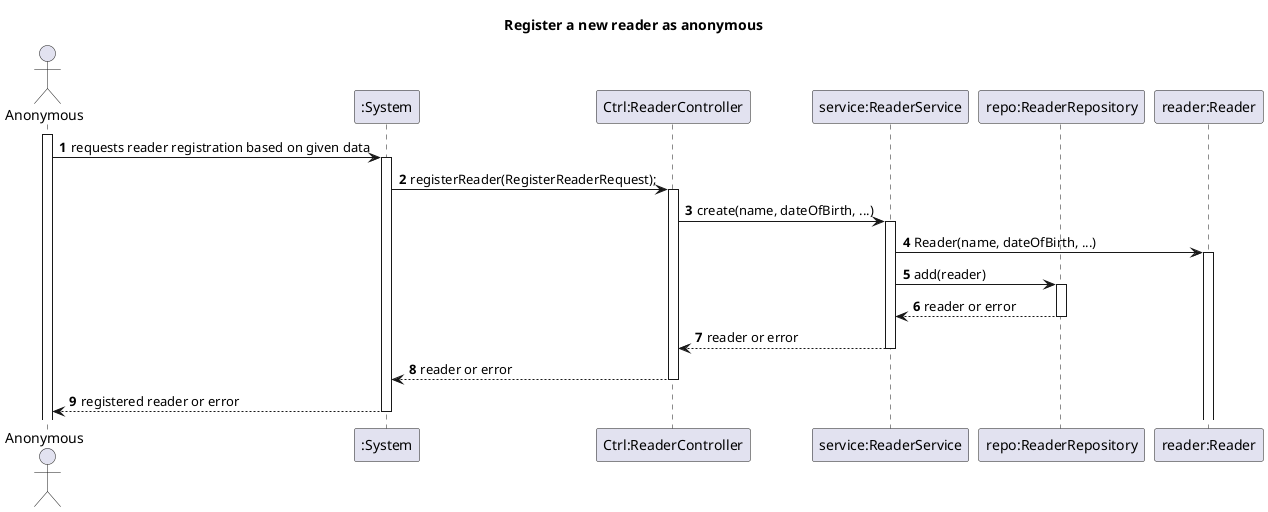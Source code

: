@startuml
'https://plantuml.com/sequence-diagram
autoactivate on
autonumber

title Register a new reader as anonymous

actor "Anonymous" as User
participant ":System" as System
participant "Ctrl:ReaderController" as Ctrl
participant "service:ReaderService" as Service
participant "repo:ReaderRepository" as Repo
participant "reader:Reader" as Reader

activate User

User -> System: requests reader registration based on given data

System -> Ctrl: registerReader(RegisterReaderRequest);

Ctrl -> Service: create(name, dateOfBirth, ...)
Service -> Reader: Reader(name, dateOfBirth, ...)
Service -> Repo: add(reader)
Repo --> Service: reader or error
Service --> Ctrl: reader or error
Ctrl --> System: reader or error
System --> User: registered reader or error

@enduml
